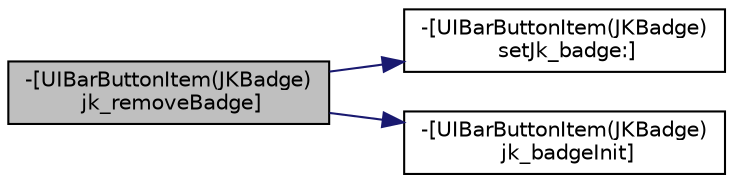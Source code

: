 digraph "-[UIBarButtonItem(JKBadge) jk_removeBadge]"
{
  edge [fontname="Helvetica",fontsize="10",labelfontname="Helvetica",labelfontsize="10"];
  node [fontname="Helvetica",fontsize="10",shape=record];
  rankdir="LR";
  Node58 [label="-[UIBarButtonItem(JKBadge)\l jk_removeBadge]",height=0.2,width=0.4,color="black", fillcolor="grey75", style="filled", fontcolor="black"];
  Node58 -> Node59 [color="midnightblue",fontsize="10",style="solid",fontname="Helvetica"];
  Node59 [label="-[UIBarButtonItem(JKBadge)\l setJk_badge:]",height=0.2,width=0.4,color="black", fillcolor="white", style="filled",URL="$category_u_i_bar_button_item_07_j_k_badge_08.html#ae61f281b06d4654b2a865fce9e73b9ec"];
  Node58 -> Node60 [color="midnightblue",fontsize="10",style="solid",fontname="Helvetica"];
  Node60 [label="-[UIBarButtonItem(JKBadge)\l jk_badgeInit]",height=0.2,width=0.4,color="black", fillcolor="white", style="filled",URL="$category_u_i_bar_button_item_07_j_k_badge_08.html#aa6a3c5d591420fb348dd4d328757252f"];
}
